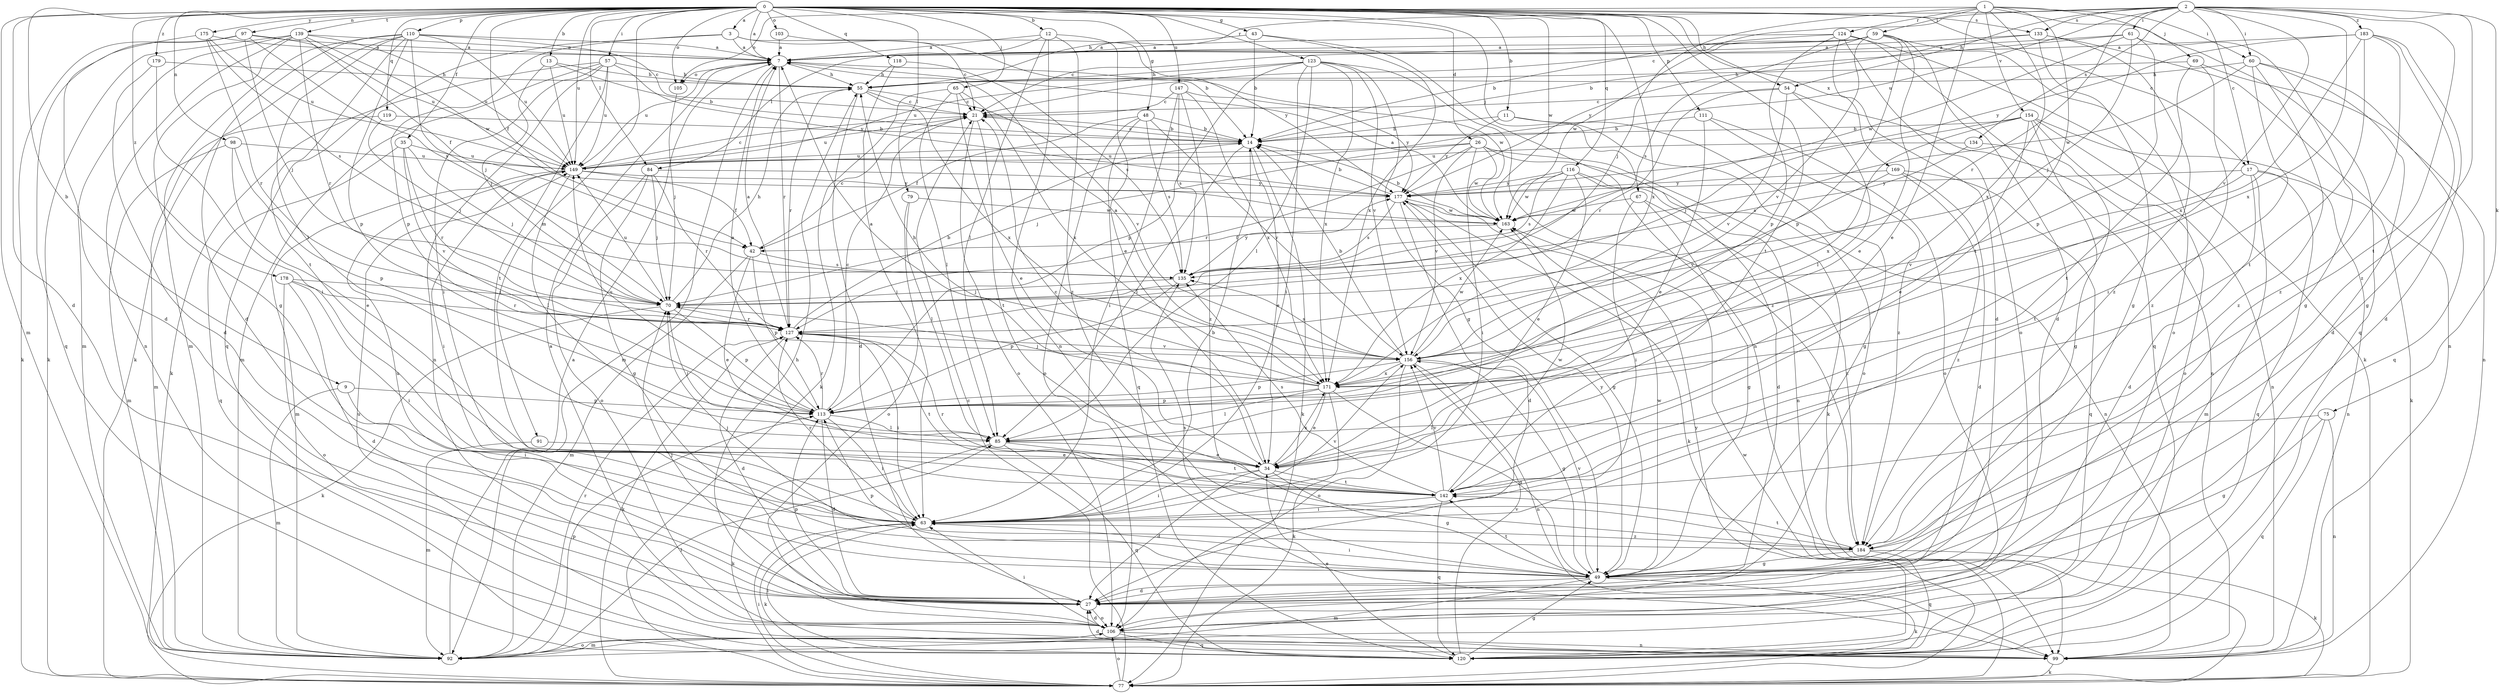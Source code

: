 strict digraph  {
0;
1;
2;
3;
7;
9;
11;
12;
13;
14;
17;
21;
26;
27;
34;
35;
42;
43;
48;
49;
54;
55;
57;
59;
60;
61;
63;
65;
67;
69;
70;
75;
77;
79;
84;
85;
91;
92;
97;
98;
99;
103;
105;
106;
110;
111;
113;
116;
118;
119;
120;
123;
124;
127;
133;
134;
135;
139;
142;
147;
149;
154;
156;
163;
169;
171;
175;
177;
178;
179;
183;
184;
0 -> 3  [label=a];
0 -> 7  [label=a];
0 -> 9  [label=b];
0 -> 11  [label=b];
0 -> 12  [label=b];
0 -> 13  [label=b];
0 -> 17  [label=c];
0 -> 26  [label=d];
0 -> 27  [label=d];
0 -> 35  [label=f];
0 -> 42  [label=f];
0 -> 43  [label=g];
0 -> 48  [label=g];
0 -> 54  [label=h];
0 -> 57  [label=i];
0 -> 65  [label=j];
0 -> 67  [label=j];
0 -> 79  [label=l];
0 -> 84  [label=l];
0 -> 91  [label=m];
0 -> 92  [label=m];
0 -> 97  [label=n];
0 -> 98  [label=n];
0 -> 103  [label=o];
0 -> 105  [label=o];
0 -> 110  [label=p];
0 -> 111  [label=p];
0 -> 116  [label=q];
0 -> 118  [label=q];
0 -> 119  [label=q];
0 -> 123  [label=r];
0 -> 133  [label=s];
0 -> 139  [label=t];
0 -> 142  [label=t];
0 -> 147  [label=u];
0 -> 149  [label=u];
0 -> 163  [label=w];
0 -> 169  [label=x];
0 -> 171  [label=x];
0 -> 175  [label=y];
0 -> 178  [label=z];
0 -> 179  [label=z];
1 -> 34  [label=e];
1 -> 59  [label=i];
1 -> 60  [label=i];
1 -> 69  [label=j];
1 -> 70  [label=j];
1 -> 105  [label=o];
1 -> 120  [label=q];
1 -> 124  [label=r];
1 -> 142  [label=t];
1 -> 154  [label=v];
1 -> 171  [label=x];
2 -> 17  [label=c];
2 -> 21  [label=c];
2 -> 54  [label=h];
2 -> 55  [label=h];
2 -> 60  [label=i];
2 -> 61  [label=i];
2 -> 75  [label=k];
2 -> 127  [label=r];
2 -> 133  [label=s];
2 -> 134  [label=s];
2 -> 142  [label=t];
2 -> 149  [label=u];
2 -> 156  [label=v];
2 -> 171  [label=x];
2 -> 183  [label=z];
2 -> 184  [label=z];
3 -> 7  [label=a];
3 -> 14  [label=b];
3 -> 21  [label=c];
3 -> 113  [label=p];
3 -> 120  [label=q];
7 -> 55  [label=h];
7 -> 92  [label=m];
7 -> 105  [label=o];
7 -> 127  [label=r];
7 -> 149  [label=u];
7 -> 163  [label=w];
9 -> 63  [label=i];
9 -> 92  [label=m];
9 -> 113  [label=p];
11 -> 14  [label=b];
11 -> 49  [label=g];
11 -> 106  [label=o];
11 -> 177  [label=y];
12 -> 7  [label=a];
12 -> 34  [label=e];
12 -> 84  [label=l];
12 -> 85  [label=l];
12 -> 99  [label=n];
12 -> 184  [label=z];
13 -> 14  [label=b];
13 -> 55  [label=h];
13 -> 70  [label=j];
13 -> 149  [label=u];
14 -> 21  [label=c];
14 -> 34  [label=e];
14 -> 77  [label=k];
14 -> 85  [label=l];
14 -> 149  [label=u];
17 -> 27  [label=d];
17 -> 92  [label=m];
17 -> 99  [label=n];
17 -> 120  [label=q];
17 -> 156  [label=v];
17 -> 177  [label=y];
21 -> 14  [label=b];
21 -> 106  [label=o];
21 -> 142  [label=t];
21 -> 149  [label=u];
26 -> 63  [label=i];
26 -> 70  [label=j];
26 -> 77  [label=k];
26 -> 99  [label=n];
26 -> 127  [label=r];
26 -> 149  [label=u];
26 -> 156  [label=v];
26 -> 163  [label=w];
27 -> 70  [label=j];
27 -> 106  [label=o];
27 -> 113  [label=p];
34 -> 21  [label=c];
34 -> 27  [label=d];
34 -> 49  [label=g];
34 -> 63  [label=i];
34 -> 142  [label=t];
34 -> 171  [label=x];
35 -> 70  [label=j];
35 -> 120  [label=q];
35 -> 127  [label=r];
35 -> 149  [label=u];
35 -> 156  [label=v];
42 -> 21  [label=c];
42 -> 34  [label=e];
42 -> 92  [label=m];
42 -> 113  [label=p];
42 -> 135  [label=s];
43 -> 7  [label=a];
43 -> 14  [label=b];
43 -> 99  [label=n];
43 -> 171  [label=x];
48 -> 14  [label=b];
48 -> 42  [label=f];
48 -> 106  [label=o];
48 -> 120  [label=q];
48 -> 135  [label=s];
48 -> 156  [label=v];
49 -> 27  [label=d];
49 -> 63  [label=i];
49 -> 77  [label=k];
49 -> 92  [label=m];
49 -> 113  [label=p];
49 -> 135  [label=s];
49 -> 142  [label=t];
49 -> 149  [label=u];
49 -> 156  [label=v];
49 -> 163  [label=w];
49 -> 177  [label=y];
54 -> 21  [label=c];
54 -> 85  [label=l];
54 -> 99  [label=n];
54 -> 127  [label=r];
54 -> 156  [label=v];
55 -> 21  [label=c];
55 -> 27  [label=d];
55 -> 127  [label=r];
55 -> 156  [label=v];
55 -> 171  [label=x];
57 -> 55  [label=h];
57 -> 63  [label=i];
57 -> 77  [label=k];
57 -> 92  [label=m];
57 -> 99  [label=n];
57 -> 142  [label=t];
57 -> 149  [label=u];
57 -> 177  [label=y];
59 -> 7  [label=a];
59 -> 21  [label=c];
59 -> 27  [label=d];
59 -> 34  [label=e];
59 -> 106  [label=o];
59 -> 113  [label=p];
59 -> 135  [label=s];
59 -> 156  [label=v];
59 -> 163  [label=w];
60 -> 27  [label=d];
60 -> 55  [label=h];
60 -> 63  [label=i];
60 -> 120  [label=q];
60 -> 163  [label=w];
60 -> 184  [label=z];
61 -> 7  [label=a];
61 -> 14  [label=b];
61 -> 49  [label=g];
61 -> 70  [label=j];
61 -> 113  [label=p];
61 -> 163  [label=w];
63 -> 14  [label=b];
63 -> 77  [label=k];
63 -> 127  [label=r];
63 -> 156  [label=v];
63 -> 184  [label=z];
65 -> 21  [label=c];
65 -> 34  [label=e];
65 -> 77  [label=k];
65 -> 85  [label=l];
65 -> 171  [label=x];
67 -> 49  [label=g];
67 -> 63  [label=i];
67 -> 163  [label=w];
67 -> 184  [label=z];
69 -> 55  [label=h];
69 -> 99  [label=n];
69 -> 142  [label=t];
69 -> 184  [label=z];
70 -> 55  [label=h];
70 -> 77  [label=k];
70 -> 113  [label=p];
70 -> 127  [label=r];
70 -> 149  [label=u];
75 -> 49  [label=g];
75 -> 85  [label=l];
75 -> 99  [label=n];
75 -> 120  [label=q];
77 -> 21  [label=c];
77 -> 63  [label=i];
77 -> 106  [label=o];
77 -> 163  [label=w];
79 -> 85  [label=l];
79 -> 106  [label=o];
79 -> 163  [label=w];
84 -> 49  [label=g];
84 -> 70  [label=j];
84 -> 106  [label=o];
84 -> 127  [label=r];
84 -> 177  [label=y];
85 -> 34  [label=e];
85 -> 70  [label=j];
85 -> 77  [label=k];
85 -> 120  [label=q];
85 -> 142  [label=t];
91 -> 34  [label=e];
91 -> 92  [label=m];
92 -> 7  [label=a];
92 -> 85  [label=l];
92 -> 106  [label=o];
92 -> 113  [label=p];
92 -> 127  [label=r];
97 -> 7  [label=a];
97 -> 70  [label=j];
97 -> 77  [label=k];
97 -> 120  [label=q];
97 -> 135  [label=s];
97 -> 149  [label=u];
98 -> 34  [label=e];
98 -> 92  [label=m];
98 -> 113  [label=p];
98 -> 149  [label=u];
99 -> 27  [label=d];
99 -> 77  [label=k];
99 -> 149  [label=u];
103 -> 7  [label=a];
103 -> 177  [label=y];
105 -> 70  [label=j];
106 -> 7  [label=a];
106 -> 27  [label=d];
106 -> 55  [label=h];
106 -> 63  [label=i];
106 -> 92  [label=m];
106 -> 99  [label=n];
106 -> 120  [label=q];
110 -> 7  [label=a];
110 -> 21  [label=c];
110 -> 27  [label=d];
110 -> 70  [label=j];
110 -> 77  [label=k];
110 -> 85  [label=l];
110 -> 92  [label=m];
110 -> 113  [label=p];
110 -> 142  [label=t];
110 -> 149  [label=u];
111 -> 14  [label=b];
111 -> 34  [label=e];
111 -> 106  [label=o];
111 -> 184  [label=z];
113 -> 7  [label=a];
113 -> 21  [label=c];
113 -> 27  [label=d];
113 -> 63  [label=i];
113 -> 85  [label=l];
113 -> 127  [label=r];
113 -> 149  [label=u];
116 -> 27  [label=d];
116 -> 34  [label=e];
116 -> 99  [label=n];
116 -> 135  [label=s];
116 -> 163  [label=w];
116 -> 171  [label=x];
116 -> 177  [label=y];
118 -> 55  [label=h];
118 -> 63  [label=i];
118 -> 135  [label=s];
119 -> 14  [label=b];
119 -> 70  [label=j];
119 -> 92  [label=m];
120 -> 34  [label=e];
120 -> 49  [label=g];
120 -> 63  [label=i];
120 -> 156  [label=v];
120 -> 177  [label=y];
123 -> 49  [label=g];
123 -> 55  [label=h];
123 -> 63  [label=i];
123 -> 85  [label=l];
123 -> 113  [label=p];
123 -> 149  [label=u];
123 -> 156  [label=v];
123 -> 171  [label=x];
123 -> 184  [label=z];
124 -> 7  [label=a];
124 -> 14  [label=b];
124 -> 27  [label=d];
124 -> 77  [label=k];
124 -> 106  [label=o];
124 -> 113  [label=p];
124 -> 120  [label=q];
127 -> 7  [label=a];
127 -> 14  [label=b];
127 -> 27  [label=d];
127 -> 63  [label=i];
127 -> 77  [label=k];
127 -> 142  [label=t];
127 -> 156  [label=v];
133 -> 7  [label=a];
133 -> 49  [label=g];
133 -> 99  [label=n];
133 -> 177  [label=y];
133 -> 184  [label=z];
134 -> 135  [label=s];
134 -> 142  [label=t];
134 -> 149  [label=u];
135 -> 70  [label=j];
135 -> 113  [label=p];
135 -> 177  [label=y];
139 -> 7  [label=a];
139 -> 42  [label=f];
139 -> 49  [label=g];
139 -> 77  [label=k];
139 -> 92  [label=m];
139 -> 99  [label=n];
139 -> 127  [label=r];
139 -> 149  [label=u];
139 -> 163  [label=w];
142 -> 63  [label=i];
142 -> 120  [label=q];
142 -> 127  [label=r];
142 -> 135  [label=s];
142 -> 156  [label=v];
142 -> 163  [label=w];
147 -> 21  [label=c];
147 -> 63  [label=i];
147 -> 135  [label=s];
147 -> 171  [label=x];
147 -> 177  [label=y];
147 -> 184  [label=z];
149 -> 21  [label=c];
149 -> 42  [label=f];
149 -> 63  [label=i];
149 -> 85  [label=l];
149 -> 92  [label=m];
149 -> 177  [label=y];
154 -> 14  [label=b];
154 -> 34  [label=e];
154 -> 49  [label=g];
154 -> 70  [label=j];
154 -> 77  [label=k];
154 -> 99  [label=n];
154 -> 106  [label=o];
154 -> 171  [label=x];
156 -> 7  [label=a];
156 -> 14  [label=b];
156 -> 49  [label=g];
156 -> 99  [label=n];
156 -> 106  [label=o];
156 -> 113  [label=p];
156 -> 135  [label=s];
156 -> 163  [label=w];
156 -> 171  [label=x];
163 -> 7  [label=a];
163 -> 14  [label=b];
163 -> 42  [label=f];
169 -> 27  [label=d];
169 -> 120  [label=q];
169 -> 156  [label=v];
169 -> 177  [label=y];
169 -> 184  [label=z];
171 -> 7  [label=a];
171 -> 34  [label=e];
171 -> 49  [label=g];
171 -> 55  [label=h];
171 -> 70  [label=j];
171 -> 77  [label=k];
171 -> 85  [label=l];
171 -> 113  [label=p];
175 -> 7  [label=a];
175 -> 27  [label=d];
175 -> 127  [label=r];
175 -> 135  [label=s];
175 -> 149  [label=u];
177 -> 14  [label=b];
177 -> 27  [label=d];
177 -> 49  [label=g];
177 -> 77  [label=k];
177 -> 135  [label=s];
177 -> 163  [label=w];
178 -> 27  [label=d];
178 -> 63  [label=i];
178 -> 70  [label=j];
178 -> 106  [label=o];
178 -> 127  [label=r];
179 -> 27  [label=d];
179 -> 55  [label=h];
179 -> 63  [label=i];
183 -> 7  [label=a];
183 -> 27  [label=d];
183 -> 49  [label=g];
183 -> 142  [label=t];
183 -> 171  [label=x];
183 -> 177  [label=y];
183 -> 184  [label=z];
184 -> 49  [label=g];
184 -> 70  [label=j];
184 -> 77  [label=k];
184 -> 120  [label=q];
184 -> 142  [label=t];
}
